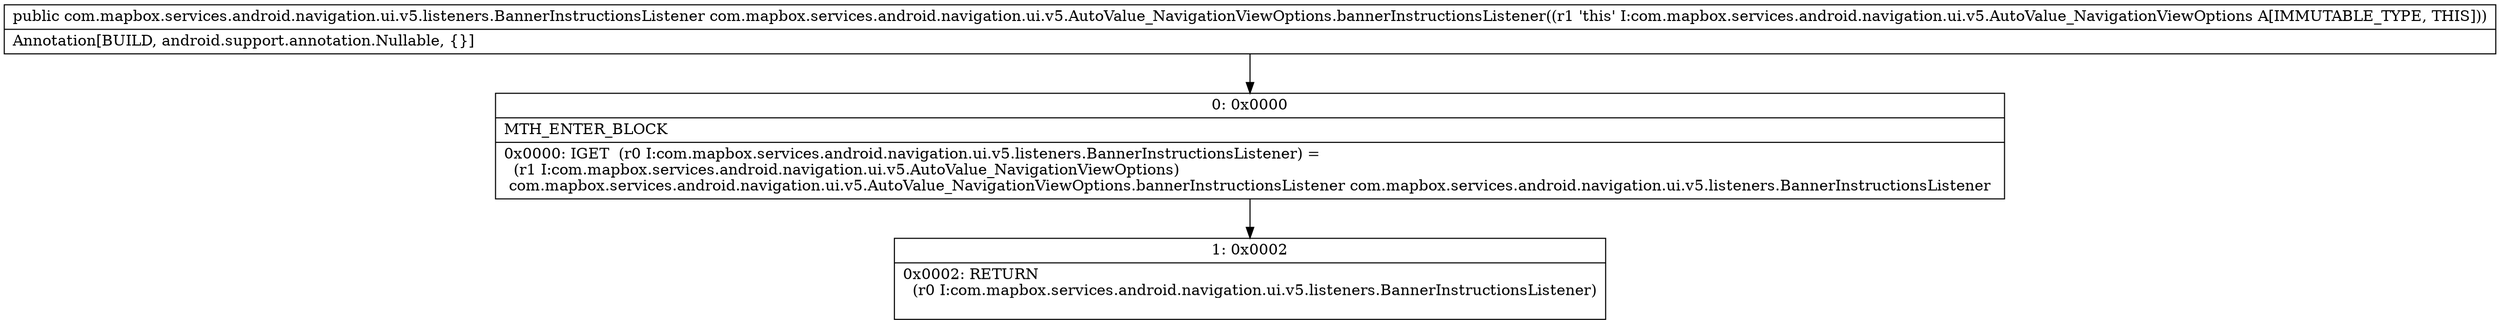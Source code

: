 digraph "CFG forcom.mapbox.services.android.navigation.ui.v5.AutoValue_NavigationViewOptions.bannerInstructionsListener()Lcom\/mapbox\/services\/android\/navigation\/ui\/v5\/listeners\/BannerInstructionsListener;" {
Node_0 [shape=record,label="{0\:\ 0x0000|MTH_ENTER_BLOCK\l|0x0000: IGET  (r0 I:com.mapbox.services.android.navigation.ui.v5.listeners.BannerInstructionsListener) = \l  (r1 I:com.mapbox.services.android.navigation.ui.v5.AutoValue_NavigationViewOptions)\l com.mapbox.services.android.navigation.ui.v5.AutoValue_NavigationViewOptions.bannerInstructionsListener com.mapbox.services.android.navigation.ui.v5.listeners.BannerInstructionsListener \l}"];
Node_1 [shape=record,label="{1\:\ 0x0002|0x0002: RETURN  \l  (r0 I:com.mapbox.services.android.navigation.ui.v5.listeners.BannerInstructionsListener)\l \l}"];
MethodNode[shape=record,label="{public com.mapbox.services.android.navigation.ui.v5.listeners.BannerInstructionsListener com.mapbox.services.android.navigation.ui.v5.AutoValue_NavigationViewOptions.bannerInstructionsListener((r1 'this' I:com.mapbox.services.android.navigation.ui.v5.AutoValue_NavigationViewOptions A[IMMUTABLE_TYPE, THIS]))  | Annotation[BUILD, android.support.annotation.Nullable, \{\}]\l}"];
MethodNode -> Node_0;
Node_0 -> Node_1;
}

